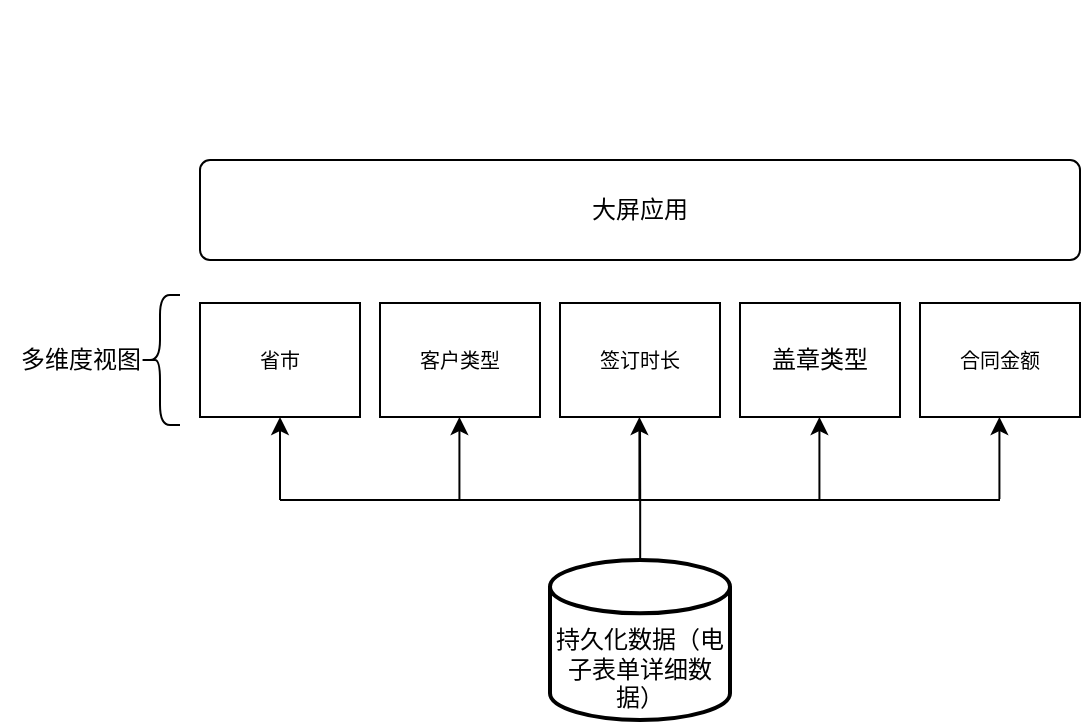 <mxfile version="21.6.8" type="github">
  <diagram name="第 1 页" id="mQ3lnQ3-ki3XvPc0oN-1">
    <mxGraphModel dx="1383" dy="147" grid="1" gridSize="10" guides="1" tooltips="1" connect="1" arrows="1" fold="1" page="0" pageScale="1" pageWidth="827" pageHeight="1169" math="0" shadow="0">
      <root>
        <mxCell id="0" />
        <mxCell id="1" parent="0" />
        <mxCell id="ogM33iFTr1H0XMOo0KjC-43" value="" style="group;rounded=0;align=center;" vertex="1" connectable="0" parent="1">
          <mxGeometry x="-380" y="520" width="540" height="360" as="geometry" />
        </mxCell>
        <mxCell id="ogM33iFTr1H0XMOo0KjC-3" value="&lt;br&gt;&lt;br&gt;持久化数据（电子表单详细数据）" style="strokeWidth=2;html=1;shape=mxgraph.flowchart.database;whiteSpace=wrap;" vertex="1" parent="ogM33iFTr1H0XMOo0KjC-43">
          <mxGeometry x="275" y="280" width="90" height="80" as="geometry" />
        </mxCell>
        <mxCell id="ogM33iFTr1H0XMOo0KjC-6" value="&lt;font style=&quot;font-size: 10px;&quot;&gt;省市&lt;/font&gt;" style="rounded=0;whiteSpace=wrap;html=1;" vertex="1" parent="ogM33iFTr1H0XMOo0KjC-43">
          <mxGeometry x="100" y="151.5" width="80" height="57" as="geometry" />
        </mxCell>
        <mxCell id="ogM33iFTr1H0XMOo0KjC-18" value="多维度视图" style="text;html=1;align=center;verticalAlign=middle;resizable=0;points=[];autosize=1;strokeColor=none;fillColor=none;" vertex="1" parent="ogM33iFTr1H0XMOo0KjC-43">
          <mxGeometry y="165" width="80" height="30" as="geometry" />
        </mxCell>
        <mxCell id="ogM33iFTr1H0XMOo0KjC-19" value="" style="shape=curlyBracket;whiteSpace=wrap;html=1;rounded=1;labelPosition=left;verticalLabelPosition=middle;align=right;verticalAlign=middle;" vertex="1" parent="ogM33iFTr1H0XMOo0KjC-43">
          <mxGeometry x="70" y="147.5" width="20" height="65" as="geometry" />
        </mxCell>
        <mxCell id="ogM33iFTr1H0XMOo0KjC-20" value="&lt;font style=&quot;font-size: 10px;&quot;&gt;客户类型&lt;/font&gt;" style="rounded=0;whiteSpace=wrap;html=1;" vertex="1" parent="ogM33iFTr1H0XMOo0KjC-43">
          <mxGeometry x="190" y="151.5" width="80" height="57" as="geometry" />
        </mxCell>
        <mxCell id="ogM33iFTr1H0XMOo0KjC-21" value="&lt;font style=&quot;font-size: 10px;&quot;&gt;签订时长&lt;/font&gt;" style="rounded=0;whiteSpace=wrap;html=1;" vertex="1" parent="ogM33iFTr1H0XMOo0KjC-43">
          <mxGeometry x="280" y="151.5" width="80" height="57" as="geometry" />
        </mxCell>
        <mxCell id="ogM33iFTr1H0XMOo0KjC-22" value="盖章类型" style="rounded=0;whiteSpace=wrap;html=1;" vertex="1" parent="ogM33iFTr1H0XMOo0KjC-43">
          <mxGeometry x="370" y="151.5" width="80" height="57" as="geometry" />
        </mxCell>
        <mxCell id="ogM33iFTr1H0XMOo0KjC-23" value="&lt;font style=&quot;font-size: 10px;&quot;&gt;合同金额&lt;/font&gt;" style="rounded=0;whiteSpace=wrap;html=1;" vertex="1" parent="ogM33iFTr1H0XMOo0KjC-43">
          <mxGeometry x="460" y="151.5" width="80" height="57" as="geometry" />
        </mxCell>
        <mxCell id="ogM33iFTr1H0XMOo0KjC-27" value="" style="endArrow=none;html=1;rounded=0;edgeStyle=elbowEdgeStyle;elbow=vertical;" edge="1" parent="ogM33iFTr1H0XMOo0KjC-43">
          <mxGeometry width="50" height="50" relative="1" as="geometry">
            <mxPoint x="140" y="250" as="sourcePoint" />
            <mxPoint x="500" y="250" as="targetPoint" />
          </mxGeometry>
        </mxCell>
        <mxCell id="ogM33iFTr1H0XMOo0KjC-29" value="" style="endArrow=classic;html=1;rounded=0;entryX=0.5;entryY=1;entryDx=0;entryDy=0;edgeStyle=elbowEdgeStyle;elbow=vertical;" edge="1" parent="ogM33iFTr1H0XMOo0KjC-43" target="ogM33iFTr1H0XMOo0KjC-6">
          <mxGeometry width="50" height="50" relative="1" as="geometry">
            <mxPoint x="140" y="250" as="sourcePoint" />
            <mxPoint x="165" y="220" as="targetPoint" />
          </mxGeometry>
        </mxCell>
        <mxCell id="ogM33iFTr1H0XMOo0KjC-30" value="" style="endArrow=classic;html=1;rounded=0;entryX=0.5;entryY=1;entryDx=0;entryDy=0;edgeStyle=elbowEdgeStyle;elbow=vertical;" edge="1" parent="ogM33iFTr1H0XMOo0KjC-43">
          <mxGeometry width="50" height="50" relative="1" as="geometry">
            <mxPoint x="229.71" y="249.5" as="sourcePoint" />
            <mxPoint x="229.71" y="208.5" as="targetPoint" />
          </mxGeometry>
        </mxCell>
        <mxCell id="ogM33iFTr1H0XMOo0KjC-31" value="" style="endArrow=classic;html=1;rounded=0;entryX=0.5;entryY=1;entryDx=0;entryDy=0;edgeStyle=elbowEdgeStyle;elbow=vertical;" edge="1" parent="ogM33iFTr1H0XMOo0KjC-43">
          <mxGeometry width="50" height="50" relative="1" as="geometry">
            <mxPoint x="319.71" y="249.5" as="sourcePoint" />
            <mxPoint x="319.71" y="208.5" as="targetPoint" />
          </mxGeometry>
        </mxCell>
        <mxCell id="ogM33iFTr1H0XMOo0KjC-32" value="" style="endArrow=classic;html=1;rounded=0;entryX=0.5;entryY=1;entryDx=0;entryDy=0;edgeStyle=elbowEdgeStyle;elbow=vertical;" edge="1" parent="ogM33iFTr1H0XMOo0KjC-43">
          <mxGeometry width="50" height="50" relative="1" as="geometry">
            <mxPoint x="409.71" y="249.5" as="sourcePoint" />
            <mxPoint x="409.71" y="208.5" as="targetPoint" />
          </mxGeometry>
        </mxCell>
        <mxCell id="ogM33iFTr1H0XMOo0KjC-33" value="" style="endArrow=classic;html=1;rounded=0;entryX=0.5;entryY=1;entryDx=0;entryDy=0;edgeStyle=elbowEdgeStyle;elbow=vertical;" edge="1" parent="ogM33iFTr1H0XMOo0KjC-43">
          <mxGeometry width="50" height="50" relative="1" as="geometry">
            <mxPoint x="499.71" y="249.5" as="sourcePoint" />
            <mxPoint x="499.71" y="208.5" as="targetPoint" />
          </mxGeometry>
        </mxCell>
        <mxCell id="ogM33iFTr1H0XMOo0KjC-34" value="" style="endArrow=none;html=1;rounded=0;exitX=0.501;exitY=-0.009;exitDx=0;exitDy=0;exitPerimeter=0;edgeStyle=elbowEdgeStyle;elbow=vertical;" edge="1" parent="ogM33iFTr1H0XMOo0KjC-43" source="ogM33iFTr1H0XMOo0KjC-3">
          <mxGeometry width="50" height="50" relative="1" as="geometry">
            <mxPoint x="330" y="270" as="sourcePoint" />
            <mxPoint x="320" y="210" as="targetPoint" />
          </mxGeometry>
        </mxCell>
        <mxCell id="ogM33iFTr1H0XMOo0KjC-39" value="大屏应用" style="rounded=1;arcSize=10;whiteSpace=wrap;html=1;align=center;" vertex="1" parent="ogM33iFTr1H0XMOo0KjC-43">
          <mxGeometry x="100" y="80" width="440" height="50" as="geometry" />
        </mxCell>
      </root>
    </mxGraphModel>
  </diagram>
</mxfile>
